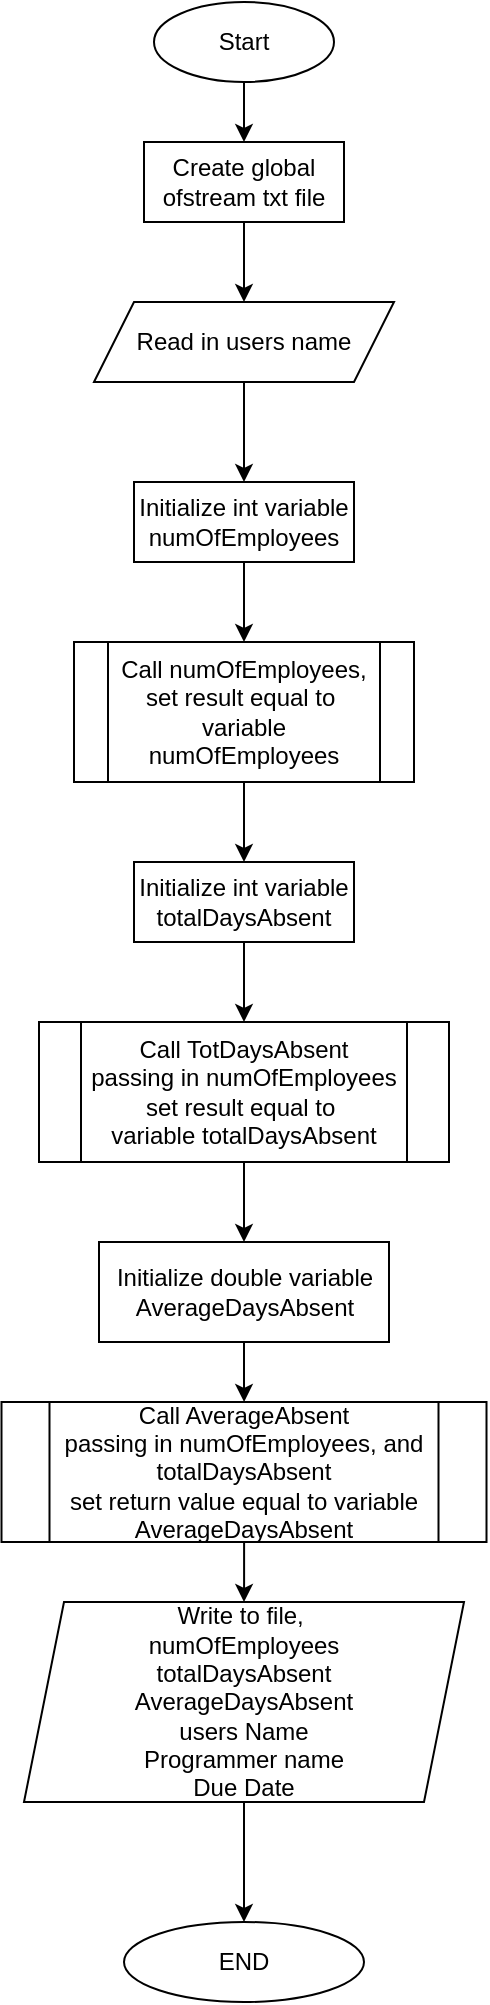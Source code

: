 <mxfile version="15.4.0" type="device" pages="4"><diagram id="C5RBs43oDa-KdzZeNtuy" name="Main"><mxGraphModel dx="1577" dy="1035" grid="1" gridSize="10" guides="1" tooltips="1" connect="1" arrows="1" fold="1" page="1" pageScale="1" pageWidth="827" pageHeight="1169" math="0" shadow="0"><root><mxCell id="WIyWlLk6GJQsqaUBKTNV-0"/><mxCell id="WIyWlLk6GJQsqaUBKTNV-1" parent="WIyWlLk6GJQsqaUBKTNV-0"/><mxCell id="jBerjMbeBjNwyvv4E9lE-8" value="" style="edgeStyle=orthogonalEdgeStyle;rounded=0;orthogonalLoop=1;jettySize=auto;html=1;" parent="WIyWlLk6GJQsqaUBKTNV-1" source="jBerjMbeBjNwyvv4E9lE-0" target="jBerjMbeBjNwyvv4E9lE-7" edge="1"><mxGeometry relative="1" as="geometry"/></mxCell><mxCell id="jBerjMbeBjNwyvv4E9lE-0" value="Start" style="ellipse;whiteSpace=wrap;html=1;" parent="WIyWlLk6GJQsqaUBKTNV-1" vertex="1"><mxGeometry x="335" y="20" width="90" height="40" as="geometry"/></mxCell><mxCell id="CsntfWBOfArbJTsr9I_s-9" value="" style="edgeStyle=orthogonalEdgeStyle;rounded=0;orthogonalLoop=1;jettySize=auto;html=1;" parent="WIyWlLk6GJQsqaUBKTNV-1" source="jBerjMbeBjNwyvv4E9lE-1" target="CsntfWBOfArbJTsr9I_s-8" edge="1"><mxGeometry relative="1" as="geometry"/></mxCell><mxCell id="jBerjMbeBjNwyvv4E9lE-1" value="Call TotDaysAbsent&lt;br&gt;passing in numOfEmployees&lt;br&gt;set result equal to&amp;nbsp;&lt;br&gt;variable totalDaysAbsent" style="shape=process;whiteSpace=wrap;html=1;backgroundOutline=1;" parent="WIyWlLk6GJQsqaUBKTNV-1" vertex="1"><mxGeometry x="277.5" y="530" width="205" height="70" as="geometry"/></mxCell><mxCell id="CsntfWBOfArbJTsr9I_s-20" value="" style="edgeStyle=orthogonalEdgeStyle;rounded=0;orthogonalLoop=1;jettySize=auto;html=1;" parent="WIyWlLk6GJQsqaUBKTNV-1" source="jBerjMbeBjNwyvv4E9lE-7" target="CsntfWBOfArbJTsr9I_s-18" edge="1"><mxGeometry relative="1" as="geometry"/></mxCell><mxCell id="jBerjMbeBjNwyvv4E9lE-7" value="Create global ofstream txt file" style="rounded=0;whiteSpace=wrap;html=1;" parent="WIyWlLk6GJQsqaUBKTNV-1" vertex="1"><mxGeometry x="330" y="90" width="100" height="40" as="geometry"/></mxCell><mxCell id="CsntfWBOfArbJTsr9I_s-2" value="" style="edgeStyle=orthogonalEdgeStyle;rounded=0;orthogonalLoop=1;jettySize=auto;html=1;" parent="WIyWlLk6GJQsqaUBKTNV-1" source="jBerjMbeBjNwyvv4E9lE-9" target="CsntfWBOfArbJTsr9I_s-0" edge="1"><mxGeometry relative="1" as="geometry"/></mxCell><mxCell id="CsntfWBOfArbJTsr9I_s-23" style="edgeStyle=orthogonalEdgeStyle;rounded=0;orthogonalLoop=1;jettySize=auto;html=1;exitX=0.5;exitY=0;exitDx=0;exitDy=0;" parent="WIyWlLk6GJQsqaUBKTNV-1" source="jBerjMbeBjNwyvv4E9lE-9" edge="1"><mxGeometry relative="1" as="geometry"><mxPoint x="379.941" y="260" as="targetPoint"/></mxGeometry></mxCell><mxCell id="jBerjMbeBjNwyvv4E9lE-9" value="Initialize int variable numOfEmployees" style="whiteSpace=wrap;html=1;" parent="WIyWlLk6GJQsqaUBKTNV-1" vertex="1"><mxGeometry x="325" y="260" width="110" height="40" as="geometry"/></mxCell><mxCell id="CsntfWBOfArbJTsr9I_s-4" value="" style="edgeStyle=orthogonalEdgeStyle;rounded=0;orthogonalLoop=1;jettySize=auto;html=1;" parent="WIyWlLk6GJQsqaUBKTNV-1" source="CsntfWBOfArbJTsr9I_s-0" target="CsntfWBOfArbJTsr9I_s-3" edge="1"><mxGeometry relative="1" as="geometry"/></mxCell><mxCell id="CsntfWBOfArbJTsr9I_s-0" value="Call numOfEmployees,&lt;br&gt;set result equal to&amp;nbsp;&lt;br&gt;variable numOfEmployees" style="shape=process;whiteSpace=wrap;html=1;backgroundOutline=1;" parent="WIyWlLk6GJQsqaUBKTNV-1" vertex="1"><mxGeometry x="295" y="340" width="170" height="70" as="geometry"/></mxCell><mxCell id="CsntfWBOfArbJTsr9I_s-5" value="" style="edgeStyle=orthogonalEdgeStyle;rounded=0;orthogonalLoop=1;jettySize=auto;html=1;" parent="WIyWlLk6GJQsqaUBKTNV-1" source="CsntfWBOfArbJTsr9I_s-3" target="jBerjMbeBjNwyvv4E9lE-1" edge="1"><mxGeometry relative="1" as="geometry"/></mxCell><mxCell id="CsntfWBOfArbJTsr9I_s-3" value="Initialize int variable totalDaysAbsent" style="whiteSpace=wrap;html=1;" parent="WIyWlLk6GJQsqaUBKTNV-1" vertex="1"><mxGeometry x="325" y="450" width="110" height="40" as="geometry"/></mxCell><mxCell id="CsntfWBOfArbJTsr9I_s-15" value="" style="edgeStyle=orthogonalEdgeStyle;rounded=0;orthogonalLoop=1;jettySize=auto;html=1;" parent="WIyWlLk6GJQsqaUBKTNV-1" source="CsntfWBOfArbJTsr9I_s-6" target="CsntfWBOfArbJTsr9I_s-14" edge="1"><mxGeometry relative="1" as="geometry"/></mxCell><mxCell id="CsntfWBOfArbJTsr9I_s-6" value="Call AverageAbsent&lt;br&gt;passing in numOfEmployees, and totalDaysAbsent&lt;br&gt;set return value equal to variable AverageDaysAbsent" style="shape=process;whiteSpace=wrap;html=1;backgroundOutline=1;" parent="WIyWlLk6GJQsqaUBKTNV-1" vertex="1"><mxGeometry x="258.75" y="720" width="242.5" height="70" as="geometry"/></mxCell><mxCell id="CsntfWBOfArbJTsr9I_s-10" value="" style="edgeStyle=orthogonalEdgeStyle;rounded=0;orthogonalLoop=1;jettySize=auto;html=1;" parent="WIyWlLk6GJQsqaUBKTNV-1" source="CsntfWBOfArbJTsr9I_s-8" target="CsntfWBOfArbJTsr9I_s-6" edge="1"><mxGeometry relative="1" as="geometry"/></mxCell><mxCell id="CsntfWBOfArbJTsr9I_s-8" value="Initialize double variable AverageDaysAbsent" style="whiteSpace=wrap;html=1;" parent="WIyWlLk6GJQsqaUBKTNV-1" vertex="1"><mxGeometry x="307.5" y="640" width="145" height="50" as="geometry"/></mxCell><mxCell id="SofaaNgQI2Wvbs3U7z5_-1" value="" style="edgeStyle=orthogonalEdgeStyle;rounded=0;orthogonalLoop=1;jettySize=auto;html=1;" parent="WIyWlLk6GJQsqaUBKTNV-1" source="CsntfWBOfArbJTsr9I_s-14" target="SofaaNgQI2Wvbs3U7z5_-0" edge="1"><mxGeometry relative="1" as="geometry"/></mxCell><mxCell id="CsntfWBOfArbJTsr9I_s-14" value="Write to file,&amp;nbsp;&lt;br&gt;numOfEmployees&lt;br&gt;totalDaysAbsent&lt;br&gt;AverageDaysAbsent&lt;br&gt;users Name&lt;br&gt;Programmer name&lt;br&gt;Due Date" style="shape=parallelogram;perimeter=parallelogramPerimeter;whiteSpace=wrap;html=1;fixedSize=1;" parent="WIyWlLk6GJQsqaUBKTNV-1" vertex="1"><mxGeometry x="270" y="820" width="220" height="100" as="geometry"/></mxCell><mxCell id="CsntfWBOfArbJTsr9I_s-22" value="" style="edgeStyle=orthogonalEdgeStyle;rounded=0;orthogonalLoop=1;jettySize=auto;html=1;" parent="WIyWlLk6GJQsqaUBKTNV-1" source="CsntfWBOfArbJTsr9I_s-18" target="jBerjMbeBjNwyvv4E9lE-9" edge="1"><mxGeometry relative="1" as="geometry"/></mxCell><mxCell id="CsntfWBOfArbJTsr9I_s-18" value="Read in users name" style="shape=parallelogram;perimeter=parallelogramPerimeter;whiteSpace=wrap;html=1;fixedSize=1;" parent="WIyWlLk6GJQsqaUBKTNV-1" vertex="1"><mxGeometry x="305" y="170" width="150" height="40" as="geometry"/></mxCell><mxCell id="SofaaNgQI2Wvbs3U7z5_-0" value="END" style="ellipse;whiteSpace=wrap;html=1;" parent="WIyWlLk6GJQsqaUBKTNV-1" vertex="1"><mxGeometry x="320" y="980" width="120" height="40" as="geometry"/></mxCell></root></mxGraphModel></diagram><diagram id="nAiYikdfLs8eUUpn4An1" name="NumOfEmployees  "><mxGraphModel dx="946" dy="621" grid="1" gridSize="10" guides="1" tooltips="1" connect="1" arrows="1" fold="1" page="1" pageScale="1" pageWidth="850" pageHeight="1100" math="0" shadow="0"><root><mxCell id="4gnSEabfv-dZ1ZokPuY1-0"/><mxCell id="4gnSEabfv-dZ1ZokPuY1-1" parent="4gnSEabfv-dZ1ZokPuY1-0"/><mxCell id="Bfc0KXZ_JcE3jfp2NYVj-4" value="" style="edgeStyle=orthogonalEdgeStyle;rounded=0;orthogonalLoop=1;jettySize=auto;html=1;" parent="4gnSEabfv-dZ1ZokPuY1-1" source="Bfc0KXZ_JcE3jfp2NYVj-0" target="Bfc0KXZ_JcE3jfp2NYVj-3" edge="1"><mxGeometry relative="1" as="geometry"/></mxCell><mxCell id="Bfc0KXZ_JcE3jfp2NYVj-0" value="Start function" style="ellipse;whiteSpace=wrap;html=1;" parent="4gnSEabfv-dZ1ZokPuY1-1" vertex="1"><mxGeometry x="320" y="10" width="160" height="50" as="geometry"/></mxCell><mxCell id="Bfc0KXZ_JcE3jfp2NYVj-11" value="" style="edgeStyle=orthogonalEdgeStyle;rounded=0;orthogonalLoop=1;jettySize=auto;html=1;" parent="4gnSEabfv-dZ1ZokPuY1-1" source="Bfc0KXZ_JcE3jfp2NYVj-3" target="Bfc0KXZ_JcE3jfp2NYVj-10" edge="1"><mxGeometry relative="1" as="geometry"/></mxCell><mxCell id="Bfc0KXZ_JcE3jfp2NYVj-3" value="Ask user for number of employees in company" style="shape=parallelogram;perimeter=parallelogramPerimeter;whiteSpace=wrap;html=1;fixedSize=1;" parent="4gnSEabfv-dZ1ZokPuY1-1" vertex="1"><mxGeometry x="320" y="130" width="160" height="55" as="geometry"/></mxCell><mxCell id="Bfc0KXZ_JcE3jfp2NYVj-12" style="edgeStyle=orthogonalEdgeStyle;rounded=0;orthogonalLoop=1;jettySize=auto;html=1;" parent="4gnSEabfv-dZ1ZokPuY1-1" source="Bfc0KXZ_JcE3jfp2NYVj-10" edge="1"><mxGeometry relative="1" as="geometry"><mxPoint x="400" y="100" as="targetPoint"/><Array as="points"><mxPoint x="500" y="260"/><mxPoint x="500" y="100"/></Array></mxGeometry></mxCell><mxCell id="Bfc0KXZ_JcE3jfp2NYVj-13" value="YES" style="edgeLabel;html=1;align=center;verticalAlign=middle;resizable=0;points=[];" parent="Bfc0KXZ_JcE3jfp2NYVj-12" vertex="1" connectable="0"><mxGeometry x="-0.797" y="1" relative="1" as="geometry"><mxPoint as="offset"/></mxGeometry></mxCell><mxCell id="Bfc0KXZ_JcE3jfp2NYVj-15" value="" style="edgeStyle=orthogonalEdgeStyle;rounded=0;orthogonalLoop=1;jettySize=auto;html=1;" parent="4gnSEabfv-dZ1ZokPuY1-1" source="Bfc0KXZ_JcE3jfp2NYVj-10" target="Bfc0KXZ_JcE3jfp2NYVj-14" edge="1"><mxGeometry relative="1" as="geometry"/></mxCell><mxCell id="Bfc0KXZ_JcE3jfp2NYVj-10" value="&lt;font style=&quot;font-size: 9px&quot;&gt;numOfEmployees&lt;br&gt;&amp;nbsp;&amp;lt; 1?&lt;/font&gt;" style="rhombus;whiteSpace=wrap;html=1;" parent="4gnSEabfv-dZ1ZokPuY1-1" vertex="1"><mxGeometry x="355" y="220" width="90" height="80" as="geometry"/></mxCell><mxCell id="7SRxrMuJX_R6TtEKhyTI-1" value="" style="edgeStyle=orthogonalEdgeStyle;rounded=0;orthogonalLoop=1;jettySize=auto;html=1;" parent="4gnSEabfv-dZ1ZokPuY1-1" source="Bfc0KXZ_JcE3jfp2NYVj-14" edge="1"><mxGeometry relative="1" as="geometry"><mxPoint x="400" y="430" as="targetPoint"/></mxGeometry></mxCell><mxCell id="Bfc0KXZ_JcE3jfp2NYVj-14" value="return number of employees at company (int value)" style="whiteSpace=wrap;html=1;" parent="4gnSEabfv-dZ1ZokPuY1-1" vertex="1"><mxGeometry x="340" y="330" width="120" height="60" as="geometry"/></mxCell><mxCell id="7SRxrMuJX_R6TtEKhyTI-2" value="End function" style="ellipse;whiteSpace=wrap;html=1;" parent="4gnSEabfv-dZ1ZokPuY1-1" vertex="1"><mxGeometry x="320" y="430" width="160" height="50" as="geometry"/></mxCell><mxCell id="bREXu23-X4GjwDEypFfn-0" value="NumOfEmployees Function" style="text;html=1;strokeColor=none;fillColor=none;align=center;verticalAlign=middle;whiteSpace=wrap;rounded=0;" vertex="1" parent="4gnSEabfv-dZ1ZokPuY1-1"><mxGeometry x="190" width="110" height="80" as="geometry"/></mxCell></root></mxGraphModel></diagram><diagram id="VK-apPZ0s9D9q9gK9ToX" name="TotDaysAbsent"><mxGraphModel dx="946" dy="621" grid="1" gridSize="10" guides="1" tooltips="1" connect="1" arrows="1" fold="1" page="1" pageScale="1" pageWidth="850" pageHeight="1100" math="0" shadow="0"><root><mxCell id="IfVJROmZycejusgU4x2t-0"/><mxCell id="IfVJROmZycejusgU4x2t-1" parent="IfVJROmZycejusgU4x2t-0"/><mxCell id="B5EIaZn7ikogy5d2WOWW-0" value="" style="edgeStyle=orthogonalEdgeStyle;rounded=0;orthogonalLoop=1;jettySize=auto;html=1;exitX=1;exitY=0.5;exitDx=0;exitDy=0;" parent="IfVJROmZycejusgU4x2t-1" source="tjLYpgA3kN3H3bpBPcwF-0" target="B5EIaZn7ikogy5d2WOWW-3" edge="1"><mxGeometry relative="1" as="geometry"><mxPoint x="480" y="280" as="sourcePoint"/><Array as="points"><mxPoint x="450" y="280"/></Array></mxGeometry></mxCell><mxCell id="B5EIaZn7ikogy5d2WOWW-2" value="" style="edgeStyle=orthogonalEdgeStyle;rounded=0;orthogonalLoop=1;jettySize=auto;html=1;" parent="IfVJROmZycejusgU4x2t-1" source="B5EIaZn7ikogy5d2WOWW-3" target="B5EIaZn7ikogy5d2WOWW-7" edge="1"><mxGeometry relative="1" as="geometry"/></mxCell><mxCell id="B5EIaZn7ikogy5d2WOWW-3" value="Ask user for number of days missed in year" style="shape=parallelogram;perimeter=parallelogramPerimeter;whiteSpace=wrap;html=1;fixedSize=1;" parent="IfVJROmZycejusgU4x2t-1" vertex="1"><mxGeometry x="360" y="330" width="180" height="55" as="geometry"/></mxCell><mxCell id="B5EIaZn7ikogy5d2WOWW-4" style="edgeStyle=orthogonalEdgeStyle;rounded=0;orthogonalLoop=1;jettySize=auto;html=1;" parent="IfVJROmZycejusgU4x2t-1" source="B5EIaZn7ikogy5d2WOWW-7" edge="1"><mxGeometry relative="1" as="geometry"><mxPoint x="450" y="300" as="targetPoint"/><Array as="points"><mxPoint x="610" y="470"/><mxPoint x="610" y="300"/></Array></mxGeometry></mxCell><mxCell id="B5EIaZn7ikogy5d2WOWW-5" value="YES" style="edgeLabel;html=1;align=center;verticalAlign=middle;resizable=0;points=[];" parent="B5EIaZn7ikogy5d2WOWW-4" vertex="1" connectable="0"><mxGeometry x="-0.797" y="1" relative="1" as="geometry"><mxPoint as="offset"/></mxGeometry></mxCell><mxCell id="4MSj7L0zgOEbxTEZG2_U-8" style="edgeStyle=orthogonalEdgeStyle;rounded=0;orthogonalLoop=1;jettySize=auto;html=1;entryX=0.5;entryY=1;entryDx=0;entryDy=0;" parent="IfVJROmZycejusgU4x2t-1" source="B5EIaZn7ikogy5d2WOWW-7" target="4MSj7L0zgOEbxTEZG2_U-6" edge="1"><mxGeometry relative="1" as="geometry"><Array as="points"><mxPoint x="450" y="530"/><mxPoint x="705" y="530"/></Array></mxGeometry></mxCell><mxCell id="B5EIaZn7ikogy5d2WOWW-7" value="&lt;font style=&quot;font-size: 9px&quot;&gt;daysMissed&lt;br&gt;&amp;nbsp;&amp;lt; 0?&lt;/font&gt;" style="rhombus;whiteSpace=wrap;html=1;" parent="IfVJROmZycejusgU4x2t-1" vertex="1"><mxGeometry x="405" y="430" width="90" height="80" as="geometry"/></mxCell><mxCell id="4MSj7L0zgOEbxTEZG2_U-13" value="" style="edgeStyle=orthogonalEdgeStyle;rounded=0;orthogonalLoop=1;jettySize=auto;html=1;" parent="IfVJROmZycejusgU4x2t-1" source="B5EIaZn7ikogy5d2WOWW-9" target="4MSj7L0zgOEbxTEZG2_U-12" edge="1"><mxGeometry relative="1" as="geometry"/></mxCell><mxCell id="B5EIaZn7ikogy5d2WOWW-9" value="Start function&lt;br&gt;(param numOfEmployees)" style="ellipse;whiteSpace=wrap;html=1;" parent="IfVJROmZycejusgU4x2t-1" vertex="1"><mxGeometry x="370" y="20" width="140" height="80" as="geometry"/></mxCell><mxCell id="tjLYpgA3kN3H3bpBPcwF-1" value="" style="edgeStyle=orthogonalEdgeStyle;rounded=0;orthogonalLoop=1;jettySize=auto;html=1;" parent="IfVJROmZycejusgU4x2t-1" source="B5EIaZn7ikogy5d2WOWW-10" target="tjLYpgA3kN3H3bpBPcwF-0" edge="1"><mxGeometry relative="1" as="geometry"/></mxCell><mxCell id="4MSj7L0zgOEbxTEZG2_U-11" value="" style="edgeStyle=orthogonalEdgeStyle;rounded=0;orthogonalLoop=1;jettySize=auto;html=1;" parent="IfVJROmZycejusgU4x2t-1" source="B5EIaZn7ikogy5d2WOWW-10" target="4MSj7L0zgOEbxTEZG2_U-10" edge="1"><mxGeometry relative="1" as="geometry"/></mxCell><mxCell id="B5EIaZn7ikogy5d2WOWW-10" value="&lt;font style=&quot;font-size: 12px&quot;&gt;i &amp;lt; numOfEmployees&lt;/font&gt;" style="rhombus;whiteSpace=wrap;html=1;" parent="IfVJROmZycejusgU4x2t-1" vertex="1"><mxGeometry x="70" y="230" width="140" height="100" as="geometry"/></mxCell><mxCell id="tjLYpgA3kN3H3bpBPcwF-0" value="Read&amp;nbsp;&lt;br&gt;employee id &lt;br&gt;number" style="shape=parallelogram;perimeter=parallelogramPerimeter;whiteSpace=wrap;html=1;fixedSize=1;" parent="IfVJROmZycejusgU4x2t-1" vertex="1"><mxGeometry x="250" y="250" width="120" height="60" as="geometry"/></mxCell><mxCell id="4MSj7L0zgOEbxTEZG2_U-18" style="edgeStyle=orthogonalEdgeStyle;rounded=0;orthogonalLoop=1;jettySize=auto;html=1;" parent="IfVJROmZycejusgU4x2t-1" source="4MSj7L0zgOEbxTEZG2_U-0" edge="1"><mxGeometry relative="1" as="geometry"><mxPoint x="140" y="190" as="targetPoint"/></mxGeometry></mxCell><mxCell id="4MSj7L0zgOEbxTEZG2_U-0" value="add 1 to i" style="whiteSpace=wrap;html=1;" parent="IfVJROmZycejusgU4x2t-1" vertex="1"><mxGeometry x="480" y="160" width="120" height="60" as="geometry"/></mxCell><mxCell id="4MSj7L0zgOEbxTEZG2_U-16" value="" style="edgeStyle=orthogonalEdgeStyle;rounded=0;orthogonalLoop=1;jettySize=auto;html=1;" parent="IfVJROmZycejusgU4x2t-1" source="4MSj7L0zgOEbxTEZG2_U-6" target="4MSj7L0zgOEbxTEZG2_U-15" edge="1"><mxGeometry relative="1" as="geometry"/></mxCell><mxCell id="4MSj7L0zgOEbxTEZG2_U-6" value="Write information&lt;br&gt;&amp;nbsp;to outfile" style="shape=parallelogram;perimeter=parallelogramPerimeter;whiteSpace=wrap;html=1;fixedSize=1;" parent="IfVJROmZycejusgU4x2t-1" vertex="1"><mxGeometry x="640" y="370" width="130" height="60" as="geometry"/></mxCell><mxCell id="4MSj7L0zgOEbxTEZG2_U-20" value="" style="edgeStyle=orthogonalEdgeStyle;rounded=0;orthogonalLoop=1;jettySize=auto;html=1;" parent="IfVJROmZycejusgU4x2t-1" source="4MSj7L0zgOEbxTEZG2_U-10" target="4MSj7L0zgOEbxTEZG2_U-19" edge="1"><mxGeometry relative="1" as="geometry"/></mxCell><mxCell id="4MSj7L0zgOEbxTEZG2_U-10" value="Return totalDaysAbsent (int value)" style="whiteSpace=wrap;html=1;" parent="IfVJROmZycejusgU4x2t-1" vertex="1"><mxGeometry x="80" y="430" width="120" height="60" as="geometry"/></mxCell><mxCell id="4MSj7L0zgOEbxTEZG2_U-14" style="edgeStyle=orthogonalEdgeStyle;rounded=0;orthogonalLoop=1;jettySize=auto;html=1;entryX=0.5;entryY=0;entryDx=0;entryDy=0;" parent="IfVJROmZycejusgU4x2t-1" source="4MSj7L0zgOEbxTEZG2_U-12" target="B5EIaZn7ikogy5d2WOWW-10" edge="1"><mxGeometry relative="1" as="geometry"/></mxCell><mxCell id="4MSj7L0zgOEbxTEZG2_U-12" value="Initialize int totalDaysAbsent" style="whiteSpace=wrap;html=1;" parent="IfVJROmZycejusgU4x2t-1" vertex="1"><mxGeometry x="80" y="30" width="120" height="60" as="geometry"/></mxCell><mxCell id="4MSj7L0zgOEbxTEZG2_U-17" value="" style="edgeStyle=orthogonalEdgeStyle;rounded=0;orthogonalLoop=1;jettySize=auto;html=1;" parent="IfVJROmZycejusgU4x2t-1" source="4MSj7L0zgOEbxTEZG2_U-15" target="4MSj7L0zgOEbxTEZG2_U-0" edge="1"><mxGeometry relative="1" as="geometry"><Array as="points"><mxPoint x="705" y="190"/></Array></mxGeometry></mxCell><mxCell id="4MSj7L0zgOEbxTEZG2_U-15" value="&lt;span&gt;add daysMissed to&amp;nbsp; totalDaysAbsent&amp;nbsp;&lt;/span&gt;" style="whiteSpace=wrap;html=1;" parent="IfVJROmZycejusgU4x2t-1" vertex="1"><mxGeometry x="645" y="260" width="120" height="60" as="geometry"/></mxCell><mxCell id="4MSj7L0zgOEbxTEZG2_U-19" value="End function&lt;br&gt;(param numOfEmployees)" style="ellipse;whiteSpace=wrap;html=1;" parent="IfVJROmZycejusgU4x2t-1" vertex="1"><mxGeometry x="70" y="550" width="140" height="80" as="geometry"/></mxCell><mxCell id="fWYe779Gb9ngbzDCM9jW-0" value="TotDaysAbsent Function" style="text;html=1;strokeColor=none;fillColor=none;align=center;verticalAlign=middle;whiteSpace=wrap;rounded=0;" vertex="1" parent="IfVJROmZycejusgU4x2t-1"><mxGeometry x="590" y="20" width="110" height="80" as="geometry"/></mxCell></root></mxGraphModel></diagram><diagram id="V7cFmbgTRi7rgxLMxmJE" name="AverageAbsent"><mxGraphModel dx="946" dy="621" grid="1" gridSize="10" guides="1" tooltips="1" connect="1" arrows="1" fold="1" page="1" pageScale="1" pageWidth="850" pageHeight="1100" math="0" shadow="0"><root><mxCell id="L_08KmaRS-TWdEk8Weuq-0"/><mxCell id="L_08KmaRS-TWdEk8Weuq-1" parent="L_08KmaRS-TWdEk8Weuq-0"/><mxCell id="CRT_FwqRxxu8o5dRLAJl-0" value="" style="edgeStyle=orthogonalEdgeStyle;rounded=0;orthogonalLoop=1;jettySize=auto;html=1;" parent="L_08KmaRS-TWdEk8Weuq-1" source="CRT_FwqRxxu8o5dRLAJl-1" edge="1"><mxGeometry relative="1" as="geometry"><mxPoint x="400" y="130" as="targetPoint"/></mxGeometry></mxCell><mxCell id="CRT_FwqRxxu8o5dRLAJl-1" value="Start function&lt;br&gt;(param numOfEmployees,&lt;br&gt;totalDaysAbsent)" style="ellipse;whiteSpace=wrap;html=1;" parent="L_08KmaRS-TWdEk8Weuq-1" vertex="1"><mxGeometry x="320" y="10" width="160" height="60" as="geometry"/></mxCell><mxCell id="CRT_FwqRxxu8o5dRLAJl-8" value="" style="edgeStyle=orthogonalEdgeStyle;rounded=0;orthogonalLoop=1;jettySize=auto;html=1;" parent="L_08KmaRS-TWdEk8Weuq-1" source="CRT_FwqRxxu8o5dRLAJl-9" edge="1"><mxGeometry relative="1" as="geometry"><mxPoint x="400" y="230" as="targetPoint"/></mxGeometry></mxCell><mxCell id="CRT_FwqRxxu8o5dRLAJl-9" value="return totalDaysAbsent / numOfEmployees at company (double value)" style="whiteSpace=wrap;html=1;" parent="L_08KmaRS-TWdEk8Weuq-1" vertex="1"><mxGeometry x="255" y="130" width="290" height="60" as="geometry"/></mxCell><mxCell id="CRT_FwqRxxu8o5dRLAJl-10" value="End function" style="ellipse;whiteSpace=wrap;html=1;" parent="L_08KmaRS-TWdEk8Weuq-1" vertex="1"><mxGeometry x="320" y="230" width="160" height="50" as="geometry"/></mxCell><mxCell id="YveeeywcehAxny2XxdFa-0" value="AverageAbsent Function" style="text;html=1;strokeColor=none;fillColor=none;align=center;verticalAlign=middle;whiteSpace=wrap;rounded=0;" vertex="1" parent="L_08KmaRS-TWdEk8Weuq-1"><mxGeometry x="190" width="110" height="80" as="geometry"/></mxCell></root></mxGraphModel></diagram></mxfile>